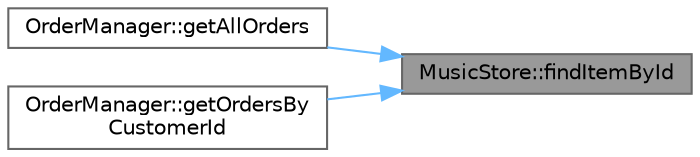 digraph "MusicStore::findItemById"
{
 // LATEX_PDF_SIZE
  bgcolor="transparent";
  edge [fontname=Helvetica,fontsize=10,labelfontname=Helvetica,labelfontsize=10];
  node [fontname=Helvetica,fontsize=10,shape=box,height=0.2,width=0.4];
  rankdir="RL";
  Node1 [id="Node000001",label="MusicStore::findItemById",height=0.2,width=0.4,color="gray40", fillcolor="grey60", style="filled", fontcolor="black",tooltip="Tìm kiếm mặt hàng theo ID."];
  Node1 -> Node2 [id="edge1_Node000001_Node000002",dir="back",color="steelblue1",style="solid",tooltip=" "];
  Node2 [id="Node000002",label="OrderManager::getAllOrders",height=0.2,width=0.4,color="grey40", fillcolor="white", style="filled",URL="$class_order_manager.html#ade23935ce27f7d1855b13c94b80489af",tooltip="Lấy danh sách tất cả các đơn hàng trong hệ thống."];
  Node1 -> Node3 [id="edge2_Node000001_Node000003",dir="back",color="steelblue1",style="solid",tooltip=" "];
  Node3 [id="Node000003",label="OrderManager::getOrdersBy\lCustomerId",height=0.2,width=0.4,color="grey40", fillcolor="white", style="filled",URL="$class_order_manager.html#a4c2d5924ae03fb5cbbc9aeb0adca625a",tooltip="Lấy danh sách đơn hàng theo ID khách hàng."];
}
